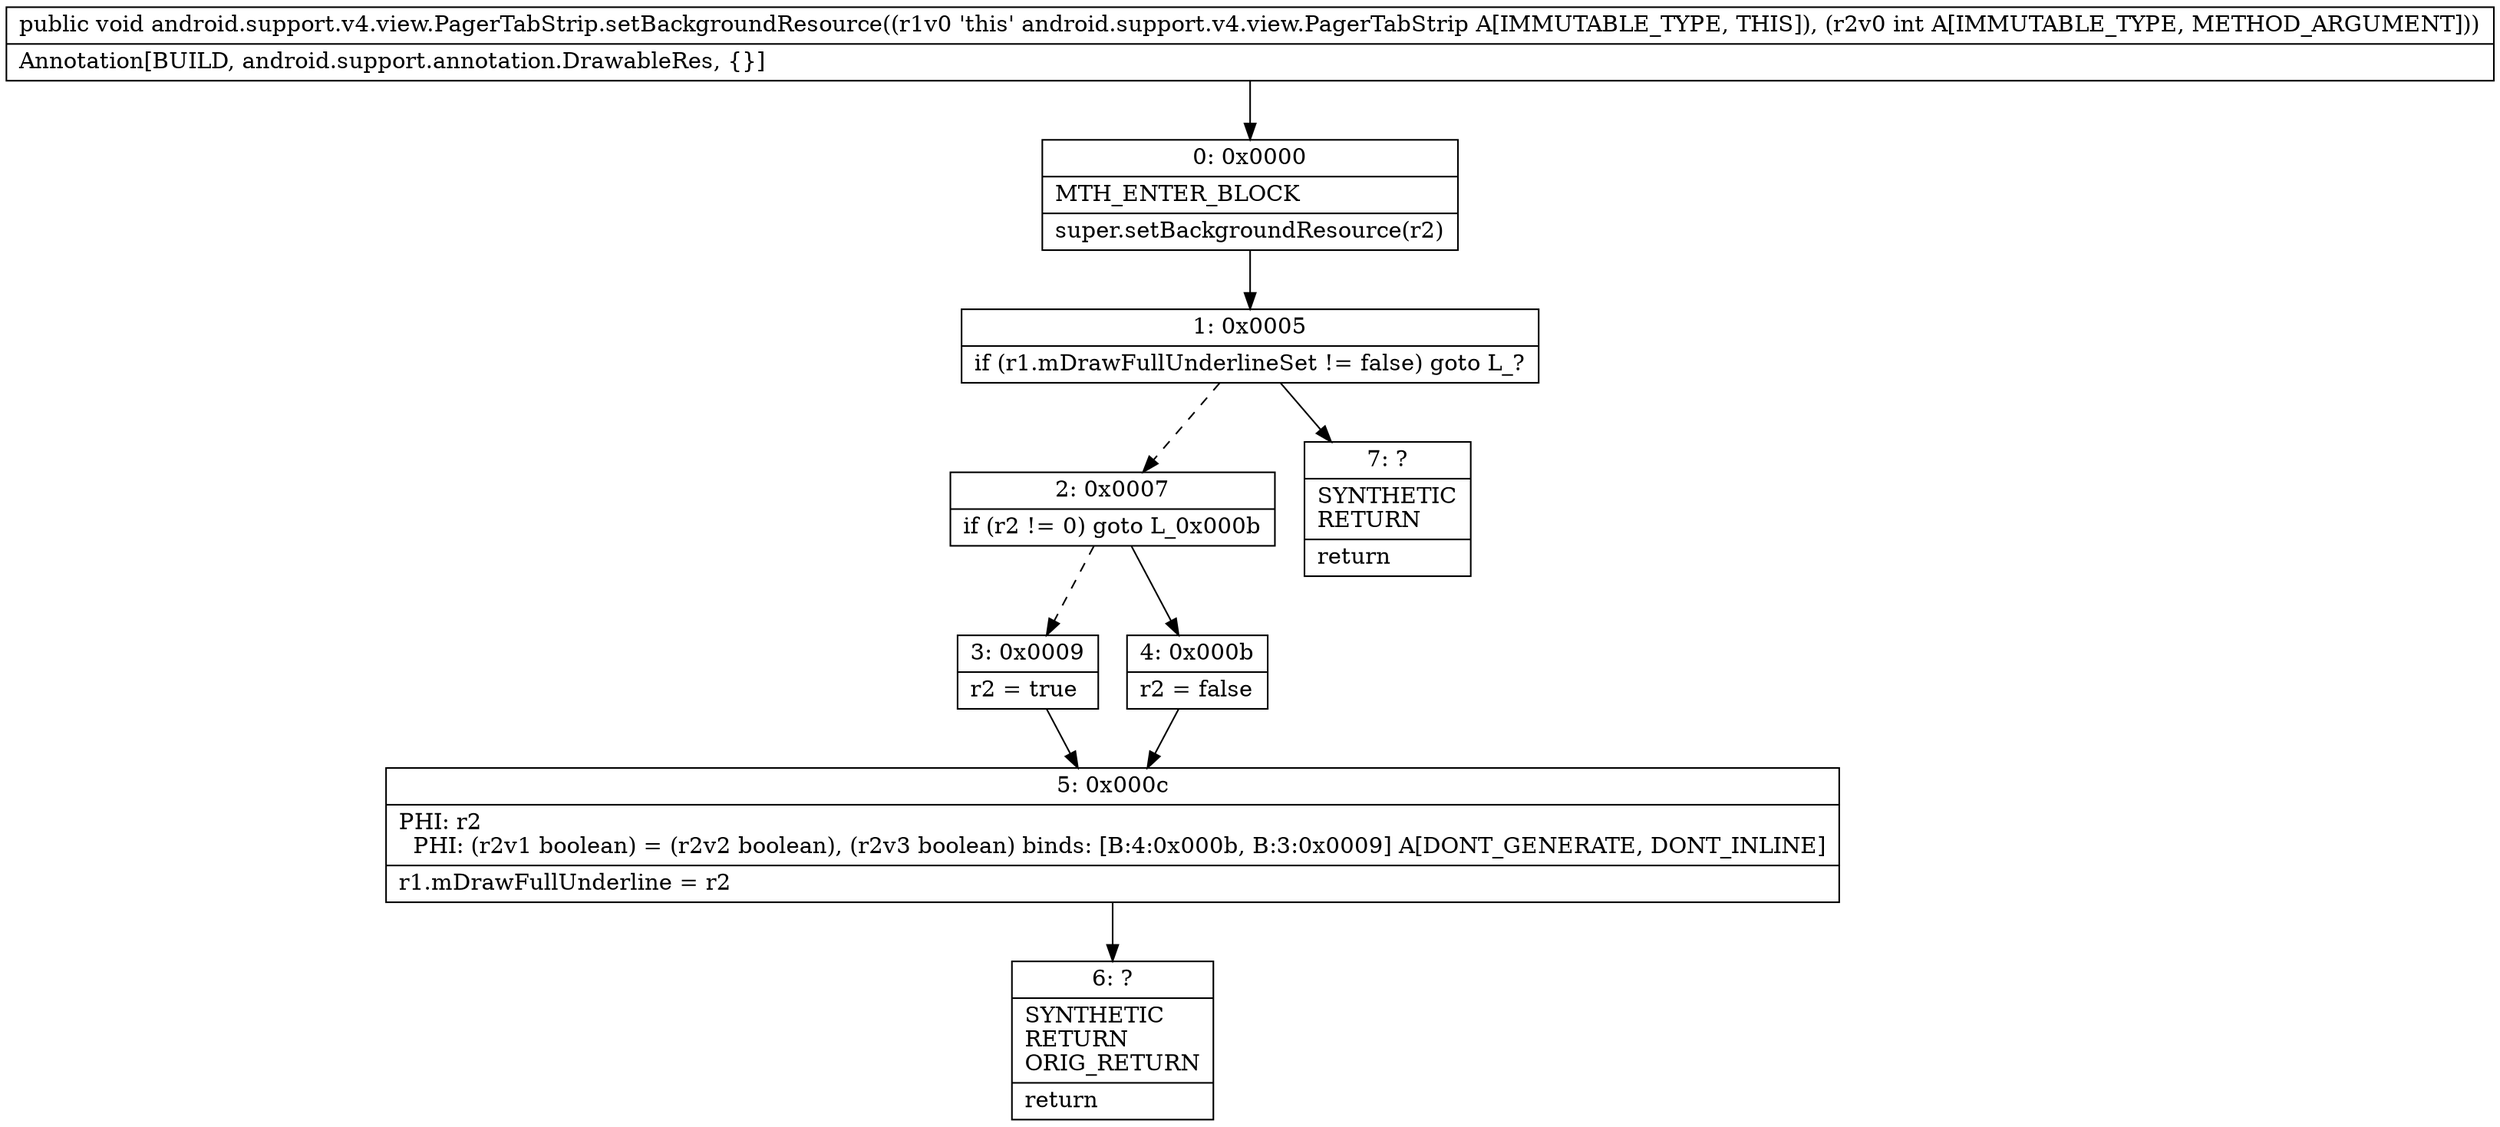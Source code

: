 digraph "CFG forandroid.support.v4.view.PagerTabStrip.setBackgroundResource(I)V" {
Node_0 [shape=record,label="{0\:\ 0x0000|MTH_ENTER_BLOCK\l|super.setBackgroundResource(r2)\l}"];
Node_1 [shape=record,label="{1\:\ 0x0005|if (r1.mDrawFullUnderlineSet != false) goto L_?\l}"];
Node_2 [shape=record,label="{2\:\ 0x0007|if (r2 != 0) goto L_0x000b\l}"];
Node_3 [shape=record,label="{3\:\ 0x0009|r2 = true\l}"];
Node_4 [shape=record,label="{4\:\ 0x000b|r2 = false\l}"];
Node_5 [shape=record,label="{5\:\ 0x000c|PHI: r2 \l  PHI: (r2v1 boolean) = (r2v2 boolean), (r2v3 boolean) binds: [B:4:0x000b, B:3:0x0009] A[DONT_GENERATE, DONT_INLINE]\l|r1.mDrawFullUnderline = r2\l}"];
Node_6 [shape=record,label="{6\:\ ?|SYNTHETIC\lRETURN\lORIG_RETURN\l|return\l}"];
Node_7 [shape=record,label="{7\:\ ?|SYNTHETIC\lRETURN\l|return\l}"];
MethodNode[shape=record,label="{public void android.support.v4.view.PagerTabStrip.setBackgroundResource((r1v0 'this' android.support.v4.view.PagerTabStrip A[IMMUTABLE_TYPE, THIS]), (r2v0 int A[IMMUTABLE_TYPE, METHOD_ARGUMENT]))  | Annotation[BUILD, android.support.annotation.DrawableRes, \{\}]\l}"];
MethodNode -> Node_0;
Node_0 -> Node_1;
Node_1 -> Node_2[style=dashed];
Node_1 -> Node_7;
Node_2 -> Node_3[style=dashed];
Node_2 -> Node_4;
Node_3 -> Node_5;
Node_4 -> Node_5;
Node_5 -> Node_6;
}

